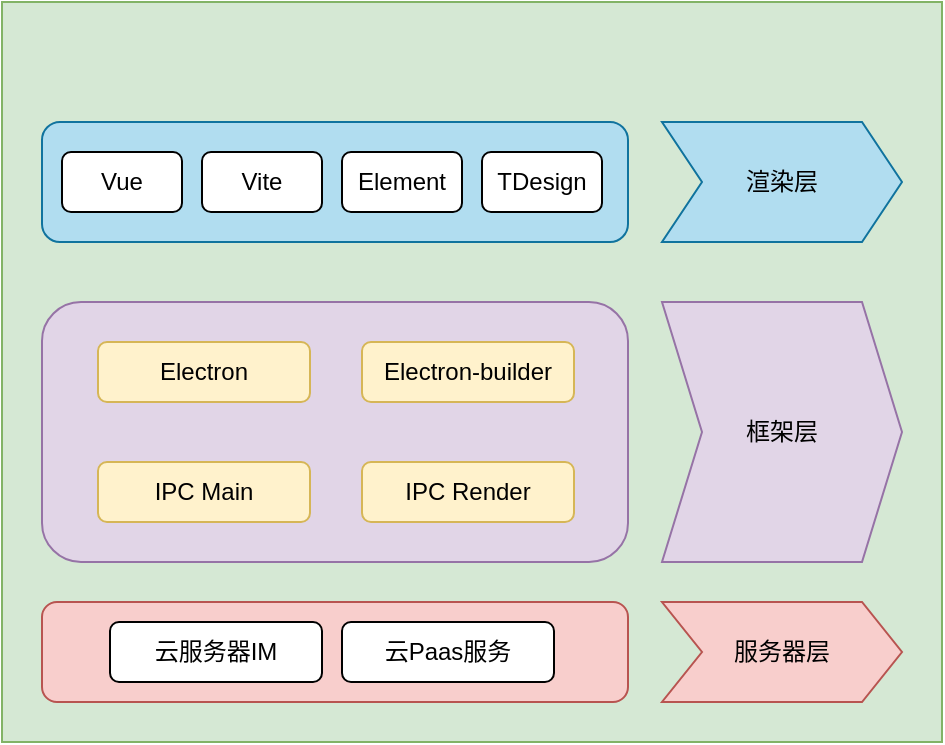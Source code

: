<mxfile version="21.3.5" type="github">
  <diagram name="第 1 页" id="nkKFOPss-8CRhdRxjxcX">
    <mxGraphModel dx="760" dy="426" grid="1" gridSize="10" guides="1" tooltips="1" connect="1" arrows="1" fold="1" page="1" pageScale="1" pageWidth="827" pageHeight="1169" math="0" shadow="0">
      <root>
        <mxCell id="0" />
        <mxCell id="1" parent="0" />
        <mxCell id="2UQits-GJqBjEGgYUCRo-6" value="" style="rounded=0;whiteSpace=wrap;html=1;fillColor=#d5e8d4;strokeColor=#82b366;" vertex="1" parent="1">
          <mxGeometry x="260" y="60" width="470" height="370" as="geometry" />
        </mxCell>
        <mxCell id="2UQits-GJqBjEGgYUCRo-4" value="" style="rounded=1;whiteSpace=wrap;html=1;fillColor=#f8cecc;strokeColor=#b85450;" vertex="1" parent="1">
          <mxGeometry x="280" y="360" width="293" height="50" as="geometry" />
        </mxCell>
        <mxCell id="2UQits-GJqBjEGgYUCRo-2" value="云服务器IM" style="rounded=1;whiteSpace=wrap;html=1;" vertex="1" parent="1">
          <mxGeometry x="314" y="370" width="106" height="30" as="geometry" />
        </mxCell>
        <mxCell id="2UQits-GJqBjEGgYUCRo-3" value="云Paas服务" style="rounded=1;whiteSpace=wrap;html=1;" vertex="1" parent="1">
          <mxGeometry x="430" y="370" width="106" height="30" as="geometry" />
        </mxCell>
        <mxCell id="2UQits-GJqBjEGgYUCRo-5" value="服务器层" style="shape=step;perimeter=stepPerimeter;whiteSpace=wrap;html=1;fixedSize=1;fillColor=#f8cecc;strokeColor=#b85450;" vertex="1" parent="1">
          <mxGeometry x="590" y="360" width="120" height="50" as="geometry" />
        </mxCell>
        <mxCell id="2UQits-GJqBjEGgYUCRo-7" value="框架层" style="shape=step;perimeter=stepPerimeter;whiteSpace=wrap;html=1;fixedSize=1;fillColor=#e1d5e7;strokeColor=#9673a6;" vertex="1" parent="1">
          <mxGeometry x="590" y="210" width="120" height="130" as="geometry" />
        </mxCell>
        <mxCell id="2UQits-GJqBjEGgYUCRo-9" value="" style="rounded=1;whiteSpace=wrap;html=1;fillColor=#e1d5e7;strokeColor=#9673a6;" vertex="1" parent="1">
          <mxGeometry x="280" y="210" width="293" height="130" as="geometry" />
        </mxCell>
        <mxCell id="2UQits-GJqBjEGgYUCRo-10" value="Electron" style="rounded=1;whiteSpace=wrap;html=1;fillColor=#fff2cc;strokeColor=#d6b656;" vertex="1" parent="1">
          <mxGeometry x="308" y="230" width="106" height="30" as="geometry" />
        </mxCell>
        <mxCell id="2UQits-GJqBjEGgYUCRo-11" value="Electron-builder" style="rounded=1;whiteSpace=wrap;html=1;fillColor=#fff2cc;strokeColor=#d6b656;" vertex="1" parent="1">
          <mxGeometry x="440" y="230" width="106" height="30" as="geometry" />
        </mxCell>
        <mxCell id="2UQits-GJqBjEGgYUCRo-12" value="IPC Main" style="rounded=1;whiteSpace=wrap;html=1;fillColor=#fff2cc;strokeColor=#d6b656;" vertex="1" parent="1">
          <mxGeometry x="308" y="290" width="106" height="30" as="geometry" />
        </mxCell>
        <mxCell id="2UQits-GJqBjEGgYUCRo-13" value="IPC Render" style="rounded=1;whiteSpace=wrap;html=1;fillColor=#fff2cc;strokeColor=#d6b656;" vertex="1" parent="1">
          <mxGeometry x="440" y="290" width="106" height="30" as="geometry" />
        </mxCell>
        <mxCell id="2UQits-GJqBjEGgYUCRo-14" value="渲染层" style="shape=step;perimeter=stepPerimeter;whiteSpace=wrap;html=1;fixedSize=1;fillColor=#b1ddf0;strokeColor=#10739e;" vertex="1" parent="1">
          <mxGeometry x="590" y="120" width="120" height="60" as="geometry" />
        </mxCell>
        <mxCell id="2UQits-GJqBjEGgYUCRo-15" value="" style="rounded=1;whiteSpace=wrap;html=1;fillColor=#b1ddf0;strokeColor=#10739e;" vertex="1" parent="1">
          <mxGeometry x="280" y="120" width="293" height="60" as="geometry" />
        </mxCell>
        <mxCell id="2UQits-GJqBjEGgYUCRo-16" value="Vue" style="rounded=1;whiteSpace=wrap;html=1;" vertex="1" parent="1">
          <mxGeometry x="290" y="135" width="60" height="30" as="geometry" />
        </mxCell>
        <mxCell id="2UQits-GJqBjEGgYUCRo-17" value="Vite" style="rounded=1;whiteSpace=wrap;html=1;" vertex="1" parent="1">
          <mxGeometry x="360" y="135" width="60" height="30" as="geometry" />
        </mxCell>
        <mxCell id="2UQits-GJqBjEGgYUCRo-18" value="Element" style="rounded=1;whiteSpace=wrap;html=1;" vertex="1" parent="1">
          <mxGeometry x="430" y="135" width="60" height="30" as="geometry" />
        </mxCell>
        <mxCell id="2UQits-GJqBjEGgYUCRo-19" value="TDesign" style="rounded=1;whiteSpace=wrap;html=1;" vertex="1" parent="1">
          <mxGeometry x="500" y="135" width="60" height="30" as="geometry" />
        </mxCell>
      </root>
    </mxGraphModel>
  </diagram>
</mxfile>
